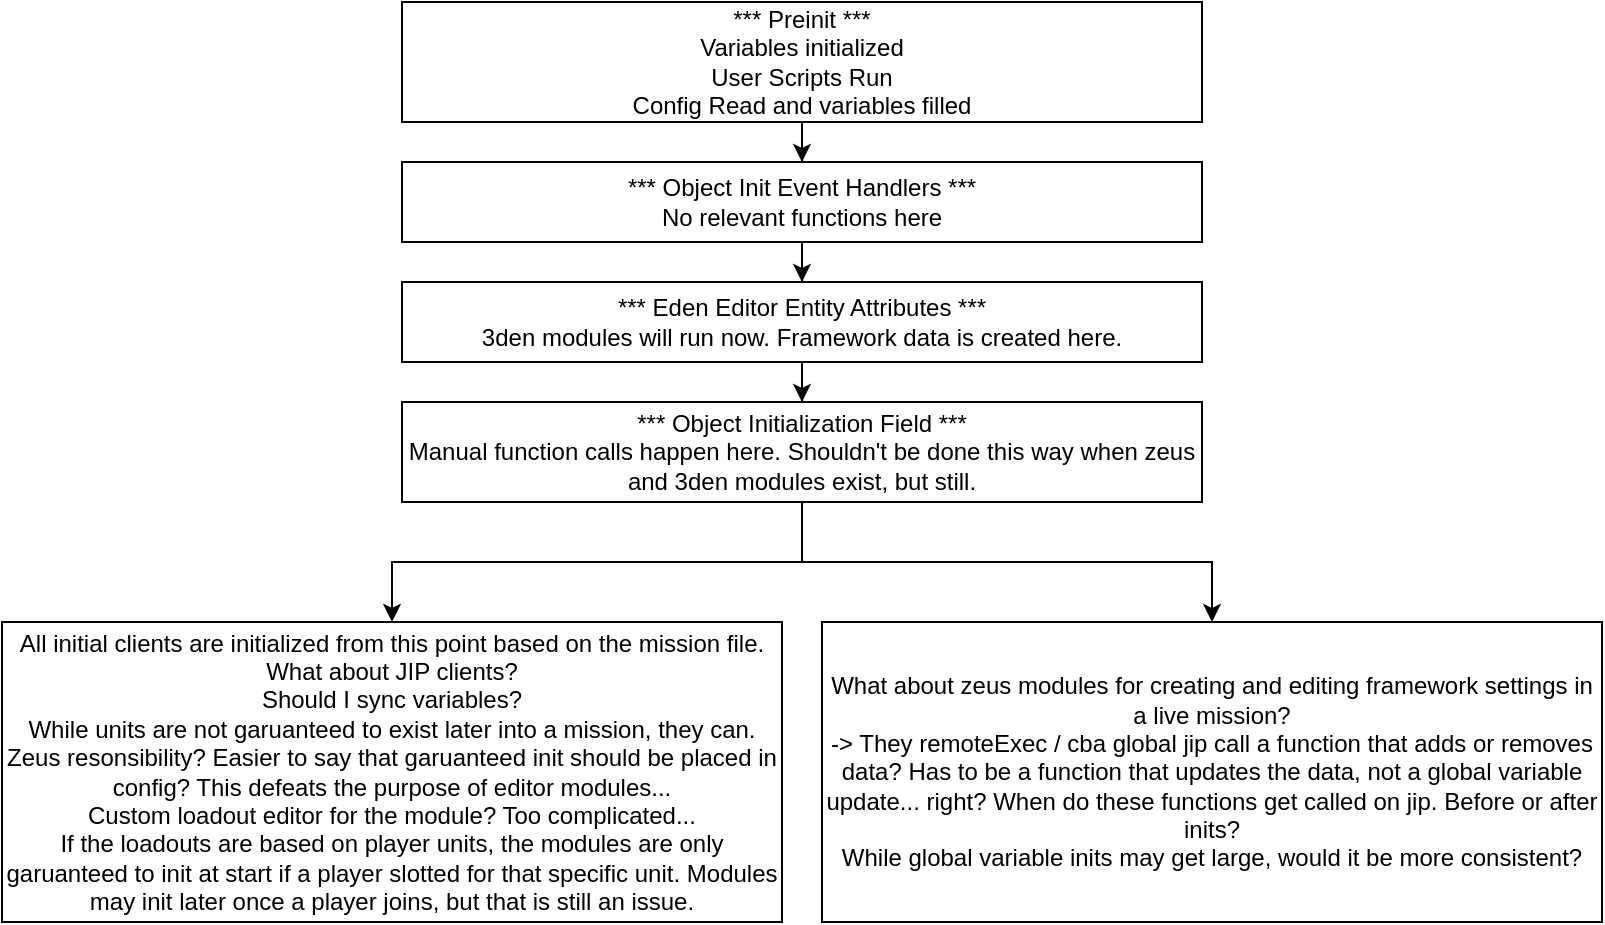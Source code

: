 <mxfile version="22.1.18" type="device">
  <diagram name="Page-1" id="2z98MVA6xOp87nbwJ7zz">
    <mxGraphModel dx="1098" dy="828" grid="1" gridSize="10" guides="1" tooltips="1" connect="1" arrows="1" fold="1" page="1" pageScale="1" pageWidth="850" pageHeight="1100" math="0" shadow="0">
      <root>
        <mxCell id="0" />
        <mxCell id="1" parent="0" />
        <mxCell id="5-a7S49lPnNFUe7Su0sG-2" style="edgeStyle=orthogonalEdgeStyle;rounded=0;orthogonalLoop=1;jettySize=auto;html=1;" edge="1" parent="1" source="5-a7S49lPnNFUe7Su0sG-1" target="5-a7S49lPnNFUe7Su0sG-3">
          <mxGeometry relative="1" as="geometry">
            <mxPoint x="440" y="140" as="targetPoint" />
          </mxGeometry>
        </mxCell>
        <mxCell id="5-a7S49lPnNFUe7Su0sG-1" value="*** Preinit ***&lt;br&gt;Variables initialized&lt;br&gt;User Scripts Run&lt;br&gt;Config Read and variables filled" style="rounded=0;whiteSpace=wrap;html=1;" vertex="1" parent="1">
          <mxGeometry x="240" y="40" width="400" height="60" as="geometry" />
        </mxCell>
        <mxCell id="5-a7S49lPnNFUe7Su0sG-13" style="edgeStyle=orthogonalEdgeStyle;rounded=0;orthogonalLoop=1;jettySize=auto;html=1;entryX=0.5;entryY=0;entryDx=0;entryDy=0;" edge="1" parent="1" source="5-a7S49lPnNFUe7Su0sG-3" target="5-a7S49lPnNFUe7Su0sG-12">
          <mxGeometry relative="1" as="geometry" />
        </mxCell>
        <mxCell id="5-a7S49lPnNFUe7Su0sG-3" value="*** Object Init Event Handlers ***&lt;br&gt;No relevant functions here" style="rounded=0;whiteSpace=wrap;html=1;" vertex="1" parent="1">
          <mxGeometry x="240" y="120" width="400" height="40" as="geometry" />
        </mxCell>
        <mxCell id="5-a7S49lPnNFUe7Su0sG-8" style="edgeStyle=orthogonalEdgeStyle;rounded=0;orthogonalLoop=1;jettySize=auto;html=1;entryX=0.5;entryY=0;entryDx=0;entryDy=0;" edge="1" parent="1" source="5-a7S49lPnNFUe7Su0sG-5" target="5-a7S49lPnNFUe7Su0sG-7">
          <mxGeometry relative="1" as="geometry" />
        </mxCell>
        <mxCell id="5-a7S49lPnNFUe7Su0sG-15" style="edgeStyle=orthogonalEdgeStyle;rounded=0;orthogonalLoop=1;jettySize=auto;html=1;" edge="1" parent="1" source="5-a7S49lPnNFUe7Su0sG-5" target="5-a7S49lPnNFUe7Su0sG-11">
          <mxGeometry relative="1" as="geometry" />
        </mxCell>
        <mxCell id="5-a7S49lPnNFUe7Su0sG-5" value="*** Object Initialization Field ***&lt;br&gt;Manual function calls happen here. Shouldn&#39;t be done this way when zeus and 3den modules exist, but still." style="rounded=0;whiteSpace=wrap;html=1;" vertex="1" parent="1">
          <mxGeometry x="240" y="240" width="400" height="50" as="geometry" />
        </mxCell>
        <mxCell id="5-a7S49lPnNFUe7Su0sG-7" value="All initial clients are initialized from this point based on the mission file.&lt;br&gt;What about JIP clients?&lt;br&gt;Should I sync variables?&lt;br&gt;While units are not garuanteed to exist later into a mission, they can. Zeus resonsibility? Easier to say that garuanteed init should be placed in config? This defeats the purpose of editor modules... &lt;br&gt;Custom loadout editor for the module? Too complicated...&lt;br&gt;If the loadouts are based on player units, the modules are only garuanteed to init at start if a player slotted for that specific unit. Modules may init later once a player joins, but that is still an issue." style="rounded=0;whiteSpace=wrap;html=1;" vertex="1" parent="1">
          <mxGeometry x="40" y="350" width="390" height="150" as="geometry" />
        </mxCell>
        <mxCell id="5-a7S49lPnNFUe7Su0sG-11" value="What about zeus modules for creating and editing framework settings in a live mission?&lt;br&gt;-&amp;gt; They remoteExec / cba global jip call a function that adds or removes data? Has to be a function that updates the data, not a global variable update... right? When do these functions get called on jip. Before or after inits?&lt;br&gt;While global variable inits may get large, would it be more consistent?" style="rounded=0;whiteSpace=wrap;html=1;" vertex="1" parent="1">
          <mxGeometry x="450" y="350" width="390" height="150" as="geometry" />
        </mxCell>
        <mxCell id="5-a7S49lPnNFUe7Su0sG-14" style="edgeStyle=orthogonalEdgeStyle;rounded=0;orthogonalLoop=1;jettySize=auto;html=1;entryX=0.5;entryY=0;entryDx=0;entryDy=0;" edge="1" parent="1" source="5-a7S49lPnNFUe7Su0sG-12" target="5-a7S49lPnNFUe7Su0sG-5">
          <mxGeometry relative="1" as="geometry" />
        </mxCell>
        <mxCell id="5-a7S49lPnNFUe7Su0sG-12" value="*** Eden Editor Entity Attributes ***&lt;br&gt;3den modules will run now. Framework data is created here." style="rounded=0;whiteSpace=wrap;html=1;" vertex="1" parent="1">
          <mxGeometry x="240" y="180" width="400" height="40" as="geometry" />
        </mxCell>
      </root>
    </mxGraphModel>
  </diagram>
</mxfile>

